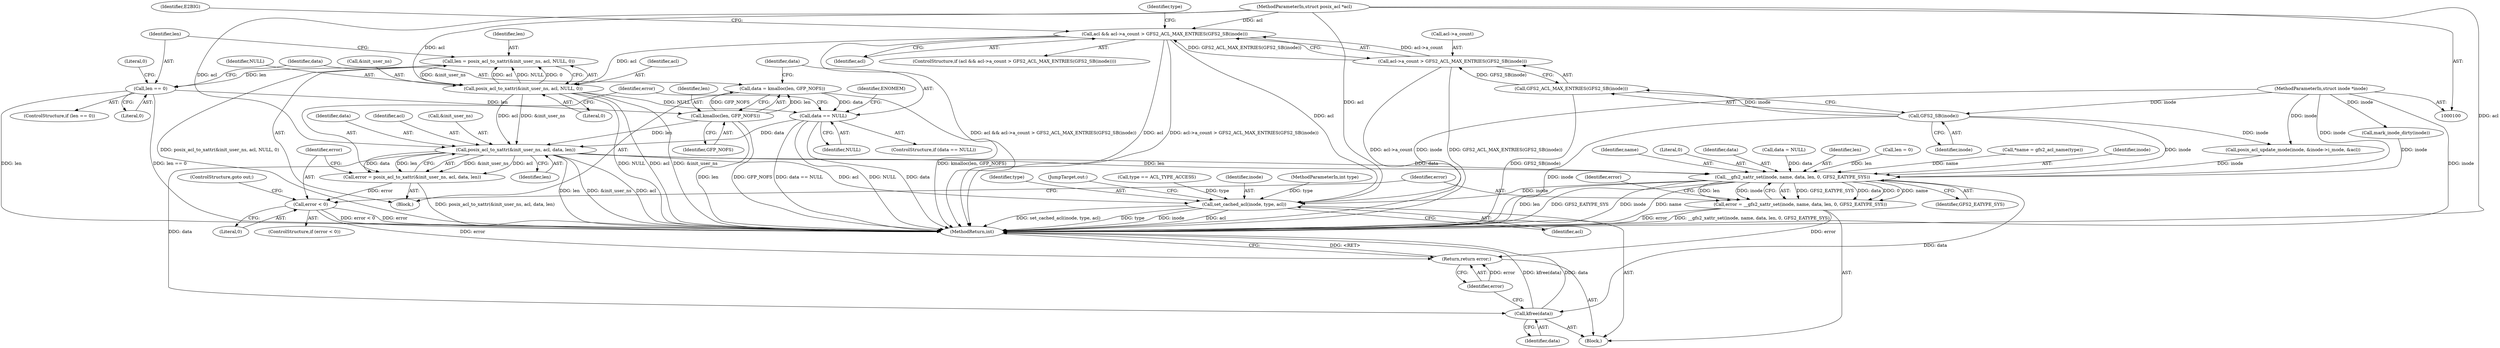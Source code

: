 digraph "0_linux_073931017b49d9458aa351605b43a7e34598caef_5@API" {
"1000176" [label="(Call,data = kmalloc(len, GFP_NOFS))"];
"1000178" [label="(Call,kmalloc(len, GFP_NOFS))"];
"1000171" [label="(Call,len == 0)"];
"1000162" [label="(Call,len = posix_acl_to_xattr(&init_user_ns, acl, NULL, 0))"];
"1000164" [label="(Call,posix_acl_to_xattr(&init_user_ns, acl, NULL, 0))"];
"1000114" [label="(Call,acl && acl->a_count > GFS2_ACL_MAX_ENTRIES(GFS2_SB(inode)))"];
"1000102" [label="(MethodParameterIn,struct posix_acl *acl)"];
"1000116" [label="(Call,acl->a_count > GFS2_ACL_MAX_ENTRIES(GFS2_SB(inode)))"];
"1000120" [label="(Call,GFS2_ACL_MAX_ENTRIES(GFS2_SB(inode)))"];
"1000121" [label="(Call,GFS2_SB(inode))"];
"1000101" [label="(MethodParameterIn,struct inode *inode)"];
"1000182" [label="(Call,data == NULL)"];
"1000190" [label="(Call,posix_acl_to_xattr(&init_user_ns, acl, data, len))"];
"1000188" [label="(Call,error = posix_acl_to_xattr(&init_user_ns, acl, data, len))"];
"1000197" [label="(Call,error < 0)"];
"1000228" [label="(Return,return error;)"];
"1000211" [label="(Call,__gfs2_xattr_set(inode, name, data, len, 0, GFS2_EATYPE_SYS))"];
"1000209" [label="(Call,error = __gfs2_xattr_set(inode, name, data, len, 0, GFS2_EATYPE_SYS))"];
"1000221" [label="(Call,set_cached_acl(inode, type, acl))"];
"1000226" [label="(Call,kfree(data))"];
"1000116" [label="(Call,acl->a_count > GFS2_ACL_MAX_ENTRIES(GFS2_SB(inode)))"];
"1000226" [label="(Call,kfree(data))"];
"1000189" [label="(Identifier,error)"];
"1000206" [label="(Call,len = 0)"];
"1000184" [label="(Identifier,NULL)"];
"1000109" [label="(Call,*name = gfs2_acl_name(type))"];
"1000117" [label="(Call,acl->a_count)"];
"1000125" [label="(Identifier,E2BIG)"];
"1000102" [label="(MethodParameterIn,struct posix_acl *acl)"];
"1000219" [label="(Identifier,error)"];
"1000170" [label="(ControlStructure,if (len == 0))"];
"1000182" [label="(Call,data == NULL)"];
"1000179" [label="(Identifier,len)"];
"1000163" [label="(Identifier,len)"];
"1000101" [label="(MethodParameterIn,struct inode *inode)"];
"1000221" [label="(Call,set_cached_acl(inode, type, acl))"];
"1000199" [label="(Literal,0)"];
"1000114" [label="(Call,acl && acl->a_count > GFS2_ACL_MAX_ENTRIES(GFS2_SB(inode)))"];
"1000157" [label="(Call,mark_inode_dirty(inode))"];
"1000197" [label="(Call,error < 0)"];
"1000223" [label="(Identifier,type)"];
"1000167" [label="(Identifier,acl)"];
"1000120" [label="(Call,GFS2_ACL_MAX_ENTRIES(GFS2_SB(inode)))"];
"1000115" [label="(Identifier,acl)"];
"1000180" [label="(Identifier,GFP_NOFS)"];
"1000194" [label="(Identifier,data)"];
"1000196" [label="(ControlStructure,if (error < 0))"];
"1000225" [label="(JumpTarget,out:)"];
"1000127" [label="(Call,type == ACL_TYPE_ACCESS)"];
"1000212" [label="(Identifier,inode)"];
"1000213" [label="(Identifier,name)"];
"1000178" [label="(Call,kmalloc(len, GFP_NOFS))"];
"1000113" [label="(ControlStructure,if (acl && acl->a_count > GFS2_ACL_MAX_ENTRIES(GFS2_SB(inode))))"];
"1000193" [label="(Identifier,acl)"];
"1000230" [label="(MethodReturn,int)"];
"1000173" [label="(Literal,0)"];
"1000191" [label="(Call,&init_user_ns)"];
"1000190" [label="(Call,posix_acl_to_xattr(&init_user_ns, acl, data, len))"];
"1000176" [label="(Call,data = kmalloc(len, GFP_NOFS))"];
"1000168" [label="(Identifier,NULL)"];
"1000187" [label="(Identifier,ENOMEM)"];
"1000211" [label="(Call,__gfs2_xattr_set(inode, name, data, len, 0, GFS2_EATYPE_SYS))"];
"1000227" [label="(Identifier,data)"];
"1000200" [label="(ControlStructure,goto out;)"];
"1000216" [label="(Literal,0)"];
"1000128" [label="(Identifier,type)"];
"1000165" [label="(Call,&init_user_ns)"];
"1000175" [label="(Literal,0)"];
"1000172" [label="(Identifier,len)"];
"1000198" [label="(Identifier,error)"];
"1000161" [label="(Block,)"];
"1000183" [label="(Identifier,data)"];
"1000195" [label="(Identifier,len)"];
"1000210" [label="(Identifier,error)"];
"1000217" [label="(Identifier,GFS2_EATYPE_SYS)"];
"1000228" [label="(Return,return error;)"];
"1000224" [label="(Identifier,acl)"];
"1000222" [label="(Identifier,inode)"];
"1000214" [label="(Identifier,data)"];
"1000181" [label="(ControlStructure,if (data == NULL))"];
"1000203" [label="(Call,data = NULL)"];
"1000177" [label="(Identifier,data)"];
"1000209" [label="(Call,error = __gfs2_xattr_set(inode, name, data, len, 0, GFS2_EATYPE_SYS))"];
"1000171" [label="(Call,len == 0)"];
"1000169" [label="(Literal,0)"];
"1000164" [label="(Call,posix_acl_to_xattr(&init_user_ns, acl, NULL, 0))"];
"1000162" [label="(Call,len = posix_acl_to_xattr(&init_user_ns, acl, NULL, 0))"];
"1000122" [label="(Identifier,inode)"];
"1000139" [label="(Call,posix_acl_update_mode(inode, &inode->i_mode, &acl))"];
"1000103" [label="(MethodParameterIn,int type)"];
"1000104" [label="(Block,)"];
"1000215" [label="(Identifier,len)"];
"1000229" [label="(Identifier,error)"];
"1000121" [label="(Call,GFS2_SB(inode))"];
"1000188" [label="(Call,error = posix_acl_to_xattr(&init_user_ns, acl, data, len))"];
"1000176" -> "1000161"  [label="AST: "];
"1000176" -> "1000178"  [label="CFG: "];
"1000177" -> "1000176"  [label="AST: "];
"1000178" -> "1000176"  [label="AST: "];
"1000183" -> "1000176"  [label="CFG: "];
"1000176" -> "1000230"  [label="DDG: kmalloc(len, GFP_NOFS)"];
"1000178" -> "1000176"  [label="DDG: len"];
"1000178" -> "1000176"  [label="DDG: GFP_NOFS"];
"1000176" -> "1000182"  [label="DDG: data"];
"1000178" -> "1000180"  [label="CFG: "];
"1000179" -> "1000178"  [label="AST: "];
"1000180" -> "1000178"  [label="AST: "];
"1000178" -> "1000230"  [label="DDG: len"];
"1000178" -> "1000230"  [label="DDG: GFP_NOFS"];
"1000171" -> "1000178"  [label="DDG: len"];
"1000178" -> "1000190"  [label="DDG: len"];
"1000171" -> "1000170"  [label="AST: "];
"1000171" -> "1000173"  [label="CFG: "];
"1000172" -> "1000171"  [label="AST: "];
"1000173" -> "1000171"  [label="AST: "];
"1000175" -> "1000171"  [label="CFG: "];
"1000177" -> "1000171"  [label="CFG: "];
"1000171" -> "1000230"  [label="DDG: len"];
"1000171" -> "1000230"  [label="DDG: len == 0"];
"1000162" -> "1000171"  [label="DDG: len"];
"1000162" -> "1000161"  [label="AST: "];
"1000162" -> "1000164"  [label="CFG: "];
"1000163" -> "1000162"  [label="AST: "];
"1000164" -> "1000162"  [label="AST: "];
"1000172" -> "1000162"  [label="CFG: "];
"1000162" -> "1000230"  [label="DDG: posix_acl_to_xattr(&init_user_ns, acl, NULL, 0)"];
"1000164" -> "1000162"  [label="DDG: &init_user_ns"];
"1000164" -> "1000162"  [label="DDG: acl"];
"1000164" -> "1000162"  [label="DDG: NULL"];
"1000164" -> "1000162"  [label="DDG: 0"];
"1000164" -> "1000169"  [label="CFG: "];
"1000165" -> "1000164"  [label="AST: "];
"1000167" -> "1000164"  [label="AST: "];
"1000168" -> "1000164"  [label="AST: "];
"1000169" -> "1000164"  [label="AST: "];
"1000164" -> "1000230"  [label="DDG: NULL"];
"1000164" -> "1000230"  [label="DDG: acl"];
"1000164" -> "1000230"  [label="DDG: &init_user_ns"];
"1000114" -> "1000164"  [label="DDG: acl"];
"1000102" -> "1000164"  [label="DDG: acl"];
"1000164" -> "1000182"  [label="DDG: NULL"];
"1000164" -> "1000190"  [label="DDG: &init_user_ns"];
"1000164" -> "1000190"  [label="DDG: acl"];
"1000114" -> "1000113"  [label="AST: "];
"1000114" -> "1000115"  [label="CFG: "];
"1000114" -> "1000116"  [label="CFG: "];
"1000115" -> "1000114"  [label="AST: "];
"1000116" -> "1000114"  [label="AST: "];
"1000125" -> "1000114"  [label="CFG: "];
"1000128" -> "1000114"  [label="CFG: "];
"1000114" -> "1000230"  [label="DDG: acl && acl->a_count > GFS2_ACL_MAX_ENTRIES(GFS2_SB(inode))"];
"1000114" -> "1000230"  [label="DDG: acl"];
"1000114" -> "1000230"  [label="DDG: acl->a_count > GFS2_ACL_MAX_ENTRIES(GFS2_SB(inode))"];
"1000102" -> "1000114"  [label="DDG: acl"];
"1000116" -> "1000114"  [label="DDG: acl->a_count"];
"1000116" -> "1000114"  [label="DDG: GFS2_ACL_MAX_ENTRIES(GFS2_SB(inode))"];
"1000114" -> "1000221"  [label="DDG: acl"];
"1000102" -> "1000100"  [label="AST: "];
"1000102" -> "1000230"  [label="DDG: acl"];
"1000102" -> "1000190"  [label="DDG: acl"];
"1000102" -> "1000221"  [label="DDG: acl"];
"1000116" -> "1000120"  [label="CFG: "];
"1000117" -> "1000116"  [label="AST: "];
"1000120" -> "1000116"  [label="AST: "];
"1000116" -> "1000230"  [label="DDG: acl->a_count"];
"1000116" -> "1000230"  [label="DDG: GFS2_ACL_MAX_ENTRIES(GFS2_SB(inode))"];
"1000120" -> "1000116"  [label="DDG: GFS2_SB(inode)"];
"1000120" -> "1000121"  [label="CFG: "];
"1000121" -> "1000120"  [label="AST: "];
"1000120" -> "1000230"  [label="DDG: GFS2_SB(inode)"];
"1000121" -> "1000120"  [label="DDG: inode"];
"1000121" -> "1000122"  [label="CFG: "];
"1000122" -> "1000121"  [label="AST: "];
"1000121" -> "1000230"  [label="DDG: inode"];
"1000101" -> "1000121"  [label="DDG: inode"];
"1000121" -> "1000139"  [label="DDG: inode"];
"1000121" -> "1000211"  [label="DDG: inode"];
"1000101" -> "1000100"  [label="AST: "];
"1000101" -> "1000230"  [label="DDG: inode"];
"1000101" -> "1000139"  [label="DDG: inode"];
"1000101" -> "1000157"  [label="DDG: inode"];
"1000101" -> "1000211"  [label="DDG: inode"];
"1000101" -> "1000221"  [label="DDG: inode"];
"1000182" -> "1000181"  [label="AST: "];
"1000182" -> "1000184"  [label="CFG: "];
"1000183" -> "1000182"  [label="AST: "];
"1000184" -> "1000182"  [label="AST: "];
"1000187" -> "1000182"  [label="CFG: "];
"1000189" -> "1000182"  [label="CFG: "];
"1000182" -> "1000230"  [label="DDG: data == NULL"];
"1000182" -> "1000230"  [label="DDG: NULL"];
"1000182" -> "1000230"  [label="DDG: data"];
"1000182" -> "1000190"  [label="DDG: data"];
"1000190" -> "1000188"  [label="AST: "];
"1000190" -> "1000195"  [label="CFG: "];
"1000191" -> "1000190"  [label="AST: "];
"1000193" -> "1000190"  [label="AST: "];
"1000194" -> "1000190"  [label="AST: "];
"1000195" -> "1000190"  [label="AST: "];
"1000188" -> "1000190"  [label="CFG: "];
"1000190" -> "1000230"  [label="DDG: len"];
"1000190" -> "1000230"  [label="DDG: &init_user_ns"];
"1000190" -> "1000230"  [label="DDG: acl"];
"1000190" -> "1000188"  [label="DDG: &init_user_ns"];
"1000190" -> "1000188"  [label="DDG: acl"];
"1000190" -> "1000188"  [label="DDG: data"];
"1000190" -> "1000188"  [label="DDG: len"];
"1000190" -> "1000211"  [label="DDG: data"];
"1000190" -> "1000211"  [label="DDG: len"];
"1000190" -> "1000221"  [label="DDG: acl"];
"1000190" -> "1000226"  [label="DDG: data"];
"1000188" -> "1000161"  [label="AST: "];
"1000189" -> "1000188"  [label="AST: "];
"1000198" -> "1000188"  [label="CFG: "];
"1000188" -> "1000230"  [label="DDG: posix_acl_to_xattr(&init_user_ns, acl, data, len)"];
"1000188" -> "1000197"  [label="DDG: error"];
"1000197" -> "1000196"  [label="AST: "];
"1000197" -> "1000199"  [label="CFG: "];
"1000198" -> "1000197"  [label="AST: "];
"1000199" -> "1000197"  [label="AST: "];
"1000200" -> "1000197"  [label="CFG: "];
"1000210" -> "1000197"  [label="CFG: "];
"1000197" -> "1000230"  [label="DDG: error < 0"];
"1000197" -> "1000230"  [label="DDG: error"];
"1000197" -> "1000228"  [label="DDG: error"];
"1000228" -> "1000104"  [label="AST: "];
"1000228" -> "1000229"  [label="CFG: "];
"1000229" -> "1000228"  [label="AST: "];
"1000230" -> "1000228"  [label="CFG: "];
"1000228" -> "1000230"  [label="DDG: <RET>"];
"1000229" -> "1000228"  [label="DDG: error"];
"1000209" -> "1000228"  [label="DDG: error"];
"1000211" -> "1000209"  [label="AST: "];
"1000211" -> "1000217"  [label="CFG: "];
"1000212" -> "1000211"  [label="AST: "];
"1000213" -> "1000211"  [label="AST: "];
"1000214" -> "1000211"  [label="AST: "];
"1000215" -> "1000211"  [label="AST: "];
"1000216" -> "1000211"  [label="AST: "];
"1000217" -> "1000211"  [label="AST: "];
"1000209" -> "1000211"  [label="CFG: "];
"1000211" -> "1000230"  [label="DDG: len"];
"1000211" -> "1000230"  [label="DDG: GFS2_EATYPE_SYS"];
"1000211" -> "1000230"  [label="DDG: inode"];
"1000211" -> "1000230"  [label="DDG: name"];
"1000211" -> "1000209"  [label="DDG: GFS2_EATYPE_SYS"];
"1000211" -> "1000209"  [label="DDG: data"];
"1000211" -> "1000209"  [label="DDG: 0"];
"1000211" -> "1000209"  [label="DDG: name"];
"1000211" -> "1000209"  [label="DDG: len"];
"1000211" -> "1000209"  [label="DDG: inode"];
"1000139" -> "1000211"  [label="DDG: inode"];
"1000157" -> "1000211"  [label="DDG: inode"];
"1000109" -> "1000211"  [label="DDG: name"];
"1000203" -> "1000211"  [label="DDG: data"];
"1000206" -> "1000211"  [label="DDG: len"];
"1000211" -> "1000221"  [label="DDG: inode"];
"1000211" -> "1000226"  [label="DDG: data"];
"1000209" -> "1000104"  [label="AST: "];
"1000210" -> "1000209"  [label="AST: "];
"1000219" -> "1000209"  [label="CFG: "];
"1000209" -> "1000230"  [label="DDG: error"];
"1000209" -> "1000230"  [label="DDG: __gfs2_xattr_set(inode, name, data, len, 0, GFS2_EATYPE_SYS)"];
"1000221" -> "1000104"  [label="AST: "];
"1000221" -> "1000224"  [label="CFG: "];
"1000222" -> "1000221"  [label="AST: "];
"1000223" -> "1000221"  [label="AST: "];
"1000224" -> "1000221"  [label="AST: "];
"1000225" -> "1000221"  [label="CFG: "];
"1000221" -> "1000230"  [label="DDG: set_cached_acl(inode, type, acl)"];
"1000221" -> "1000230"  [label="DDG: type"];
"1000221" -> "1000230"  [label="DDG: inode"];
"1000221" -> "1000230"  [label="DDG: acl"];
"1000127" -> "1000221"  [label="DDG: type"];
"1000103" -> "1000221"  [label="DDG: type"];
"1000226" -> "1000104"  [label="AST: "];
"1000226" -> "1000227"  [label="CFG: "];
"1000227" -> "1000226"  [label="AST: "];
"1000229" -> "1000226"  [label="CFG: "];
"1000226" -> "1000230"  [label="DDG: kfree(data)"];
"1000226" -> "1000230"  [label="DDG: data"];
}
